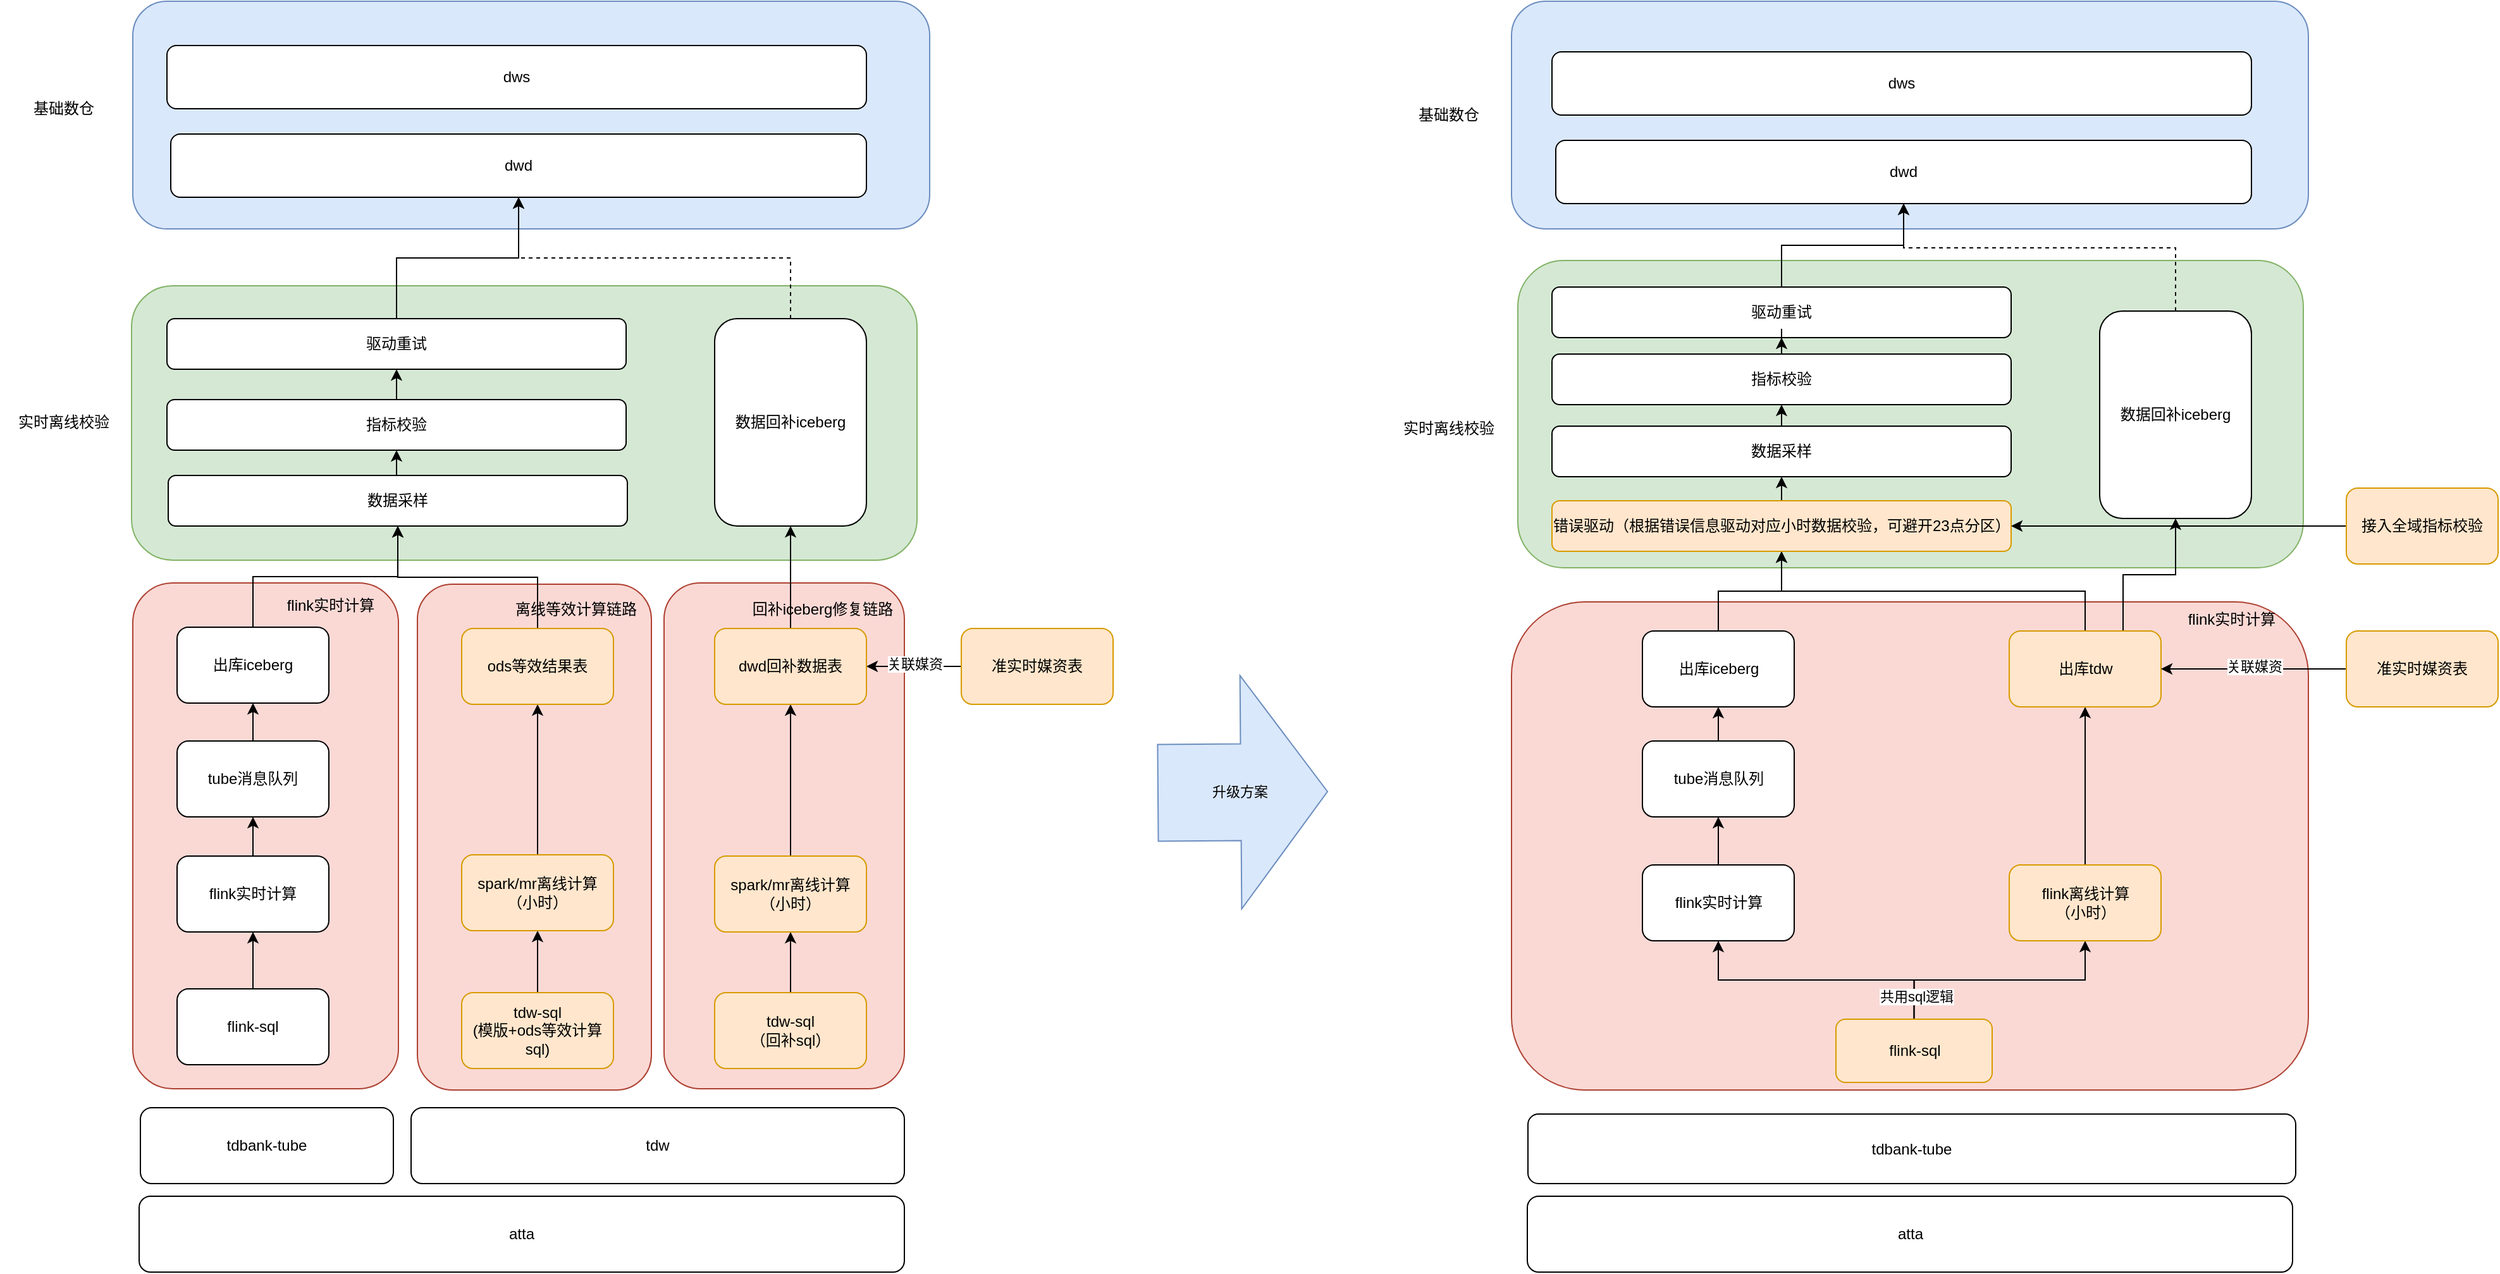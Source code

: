 <mxfile version="21.0.6" type="github" pages="2">
  <diagram name="第 1 页" id="pXarTRrzwP3LyzhYJySG">
    <mxGraphModel dx="1306" dy="1905" grid="1" gridSize="10" guides="1" tooltips="1" connect="1" arrows="1" fold="1" page="1" pageScale="1" pageWidth="827" pageHeight="1169" background="none" math="0" shadow="0">
      <root>
        <mxCell id="0" />
        <mxCell id="1" parent="0" />
        <mxCell id="-rANnS6DfrM6vPlSwOWh-137" value="" style="rounded=1;whiteSpace=wrap;html=1;fillColor=#d5e8d4;strokeColor=#82b366;" parent="1" vertex="1">
          <mxGeometry x="1235" y="-40" width="621" height="243" as="geometry" />
        </mxCell>
        <mxCell id="-rANnS6DfrM6vPlSwOWh-160" value="" style="rounded=1;whiteSpace=wrap;html=1;fillColor=#fad9d5;strokeColor=#ae4132;" parent="1" vertex="1">
          <mxGeometry x="1230" y="230" width="630" height="386" as="geometry" />
        </mxCell>
        <mxCell id="-rANnS6DfrM6vPlSwOWh-71" value="" style="rounded=1;whiteSpace=wrap;html=1;fillColor=#fad9d5;strokeColor=#ae4132;" parent="1" vertex="1">
          <mxGeometry x="560" y="215" width="190" height="400" as="geometry" />
        </mxCell>
        <mxCell id="-rANnS6DfrM6vPlSwOWh-39" value="" style="rounded=1;whiteSpace=wrap;html=1;fillColor=#d5e8d4;strokeColor=#82b366;" parent="1" vertex="1">
          <mxGeometry x="139" y="-20" width="621" height="217" as="geometry" />
        </mxCell>
        <mxCell id="-rANnS6DfrM6vPlSwOWh-59" value="" style="rounded=1;whiteSpace=wrap;html=1;fillColor=#dae8fc;strokeColor=#6c8ebf;" parent="1" vertex="1">
          <mxGeometry x="140" y="-245" width="630" height="180" as="geometry" />
        </mxCell>
        <mxCell id="-rANnS6DfrM6vPlSwOWh-51" value="" style="rounded=1;whiteSpace=wrap;html=1;fillColor=#fad9d5;strokeColor=#ae4132;" parent="1" vertex="1">
          <mxGeometry x="140" y="215" width="210" height="400" as="geometry" />
        </mxCell>
        <mxCell id="-rANnS6DfrM6vPlSwOWh-19" style="edgeStyle=orthogonalEdgeStyle;rounded=0;orthogonalLoop=1;jettySize=auto;html=1;exitX=0.5;exitY=0;exitDx=0;exitDy=0;entryX=0.5;entryY=1;entryDx=0;entryDy=0;" parent="1" source="-rANnS6DfrM6vPlSwOWh-1" target="-rANnS6DfrM6vPlSwOWh-2" edge="1">
          <mxGeometry relative="1" as="geometry" />
        </mxCell>
        <mxCell id="-rANnS6DfrM6vPlSwOWh-20" style="edgeStyle=orthogonalEdgeStyle;rounded=0;orthogonalLoop=1;jettySize=auto;html=1;exitX=0.5;exitY=0;exitDx=0;exitDy=0;entryX=0.5;entryY=1;entryDx=0;entryDy=0;" parent="1" source="-rANnS6DfrM6vPlSwOWh-1" target="-rANnS6DfrM6vPlSwOWh-4" edge="1">
          <mxGeometry relative="1" as="geometry" />
        </mxCell>
        <mxCell id="-rANnS6DfrM6vPlSwOWh-23" value="共用sql逻辑" style="edgeLabel;html=1;align=center;verticalAlign=middle;resizable=0;points=[];" parent="-rANnS6DfrM6vPlSwOWh-20" vertex="1" connectable="0">
          <mxGeometry x="-0.818" y="-1" relative="1" as="geometry">
            <mxPoint as="offset" />
          </mxGeometry>
        </mxCell>
        <mxCell id="-rANnS6DfrM6vPlSwOWh-1" value="flink-sql" style="rounded=1;whiteSpace=wrap;html=1;fillColor=#ffe6cc;strokeColor=#d79b00;" parent="1" vertex="1">
          <mxGeometry x="1486.5" y="560" width="123.5" height="50" as="geometry" />
        </mxCell>
        <mxCell id="-rANnS6DfrM6vPlSwOWh-7" value="" style="edgeStyle=orthogonalEdgeStyle;rounded=0;orthogonalLoop=1;jettySize=auto;html=1;" parent="1" source="-rANnS6DfrM6vPlSwOWh-2" target="-rANnS6DfrM6vPlSwOWh-5" edge="1">
          <mxGeometry relative="1" as="geometry" />
        </mxCell>
        <mxCell id="-rANnS6DfrM6vPlSwOWh-2" value="flink实时计算" style="rounded=1;whiteSpace=wrap;html=1;" parent="1" vertex="1">
          <mxGeometry x="1333.5" y="438" width="120" height="60" as="geometry" />
        </mxCell>
        <mxCell id="-rANnS6DfrM6vPlSwOWh-157" style="edgeStyle=orthogonalEdgeStyle;rounded=0;orthogonalLoop=1;jettySize=auto;html=1;exitX=0.5;exitY=0;exitDx=0;exitDy=0;entryX=0.5;entryY=1;entryDx=0;entryDy=0;" parent="1" source="-rANnS6DfrM6vPlSwOWh-3" target="-rANnS6DfrM6vPlSwOWh-141" edge="1">
          <mxGeometry relative="1" as="geometry" />
        </mxCell>
        <mxCell id="-rANnS6DfrM6vPlSwOWh-3" value="出库iceberg" style="rounded=1;whiteSpace=wrap;html=1;" parent="1" vertex="1">
          <mxGeometry x="1333.5" y="253" width="120" height="60" as="geometry" />
        </mxCell>
        <mxCell id="-rANnS6DfrM6vPlSwOWh-11" value="" style="edgeStyle=orthogonalEdgeStyle;rounded=0;orthogonalLoop=1;jettySize=auto;html=1;" parent="1" source="-rANnS6DfrM6vPlSwOWh-4" target="-rANnS6DfrM6vPlSwOWh-10" edge="1">
          <mxGeometry relative="1" as="geometry" />
        </mxCell>
        <mxCell id="-rANnS6DfrM6vPlSwOWh-4" value="flink离线计算&lt;br&gt;（小时）" style="rounded=1;whiteSpace=wrap;html=1;fillColor=#ffe6cc;strokeColor=#d79b00;" parent="1" vertex="1">
          <mxGeometry x="1623.5" y="438" width="120" height="60" as="geometry" />
        </mxCell>
        <mxCell id="-rANnS6DfrM6vPlSwOWh-8" value="" style="edgeStyle=orthogonalEdgeStyle;rounded=0;orthogonalLoop=1;jettySize=auto;html=1;" parent="1" source="-rANnS6DfrM6vPlSwOWh-5" target="-rANnS6DfrM6vPlSwOWh-3" edge="1">
          <mxGeometry relative="1" as="geometry" />
        </mxCell>
        <mxCell id="-rANnS6DfrM6vPlSwOWh-5" value="tube消息队列" style="rounded=1;whiteSpace=wrap;html=1;" parent="1" vertex="1">
          <mxGeometry x="1333.5" y="340" width="120" height="60" as="geometry" />
        </mxCell>
        <mxCell id="-rANnS6DfrM6vPlSwOWh-158" style="edgeStyle=orthogonalEdgeStyle;rounded=0;orthogonalLoop=1;jettySize=auto;html=1;exitX=0.5;exitY=0;exitDx=0;exitDy=0;entryX=0.5;entryY=1;entryDx=0;entryDy=0;" parent="1" source="-rANnS6DfrM6vPlSwOWh-10" target="-rANnS6DfrM6vPlSwOWh-141" edge="1">
          <mxGeometry relative="1" as="geometry" />
        </mxCell>
        <mxCell id="-rANnS6DfrM6vPlSwOWh-164" style="edgeStyle=orthogonalEdgeStyle;rounded=0;orthogonalLoop=1;jettySize=auto;html=1;exitX=0.75;exitY=0;exitDx=0;exitDy=0;entryX=0.5;entryY=1;entryDx=0;entryDy=0;" parent="1" source="-rANnS6DfrM6vPlSwOWh-10" target="-rANnS6DfrM6vPlSwOWh-145" edge="1">
          <mxGeometry relative="1" as="geometry" />
        </mxCell>
        <mxCell id="-rANnS6DfrM6vPlSwOWh-10" value="出库tdw" style="rounded=1;whiteSpace=wrap;html=1;fillColor=#ffe6cc;strokeColor=#d79b00;" parent="1" vertex="1">
          <mxGeometry x="1623.5" y="253" width="120" height="60" as="geometry" />
        </mxCell>
        <mxCell id="-rANnS6DfrM6vPlSwOWh-13" value="" style="edgeStyle=orthogonalEdgeStyle;rounded=0;orthogonalLoop=1;jettySize=auto;html=1;entryX=1;entryY=0.5;entryDx=0;entryDy=0;" parent="1" source="-rANnS6DfrM6vPlSwOWh-12" target="-rANnS6DfrM6vPlSwOWh-76" edge="1">
          <mxGeometry relative="1" as="geometry">
            <mxPoint x="720" y="281" as="targetPoint" />
          </mxGeometry>
        </mxCell>
        <mxCell id="-rANnS6DfrM6vPlSwOWh-14" value="关联媒资" style="edgeLabel;html=1;align=center;verticalAlign=middle;resizable=0;points=[];" parent="-rANnS6DfrM6vPlSwOWh-13" vertex="1" connectable="0">
          <mxGeometry y="-2" relative="1" as="geometry">
            <mxPoint as="offset" />
          </mxGeometry>
        </mxCell>
        <mxCell id="-rANnS6DfrM6vPlSwOWh-12" value="准实时媒资表" style="rounded=1;whiteSpace=wrap;html=1;fillColor=#ffe6cc;strokeColor=#d79b00;" parent="1" vertex="1">
          <mxGeometry x="795" y="251" width="120" height="60" as="geometry" />
        </mxCell>
        <mxCell id="-rANnS6DfrM6vPlSwOWh-24" style="edgeStyle=orthogonalEdgeStyle;rounded=0;orthogonalLoop=1;jettySize=auto;html=1;exitX=0.5;exitY=0;exitDx=0;exitDy=0;entryX=0.5;entryY=1;entryDx=0;entryDy=0;" parent="1" source="-rANnS6DfrM6vPlSwOWh-27" target="-rANnS6DfrM6vPlSwOWh-29" edge="1">
          <mxGeometry relative="1" as="geometry" />
        </mxCell>
        <mxCell id="-rANnS6DfrM6vPlSwOWh-27" value="flink-sql" style="rounded=1;whiteSpace=wrap;html=1;" parent="1" vertex="1">
          <mxGeometry x="175" y="536" width="120" height="60" as="geometry" />
        </mxCell>
        <mxCell id="-rANnS6DfrM6vPlSwOWh-28" value="" style="edgeStyle=orthogonalEdgeStyle;rounded=0;orthogonalLoop=1;jettySize=auto;html=1;" parent="1" source="-rANnS6DfrM6vPlSwOWh-29" target="-rANnS6DfrM6vPlSwOWh-34" edge="1">
          <mxGeometry relative="1" as="geometry" />
        </mxCell>
        <mxCell id="-rANnS6DfrM6vPlSwOWh-29" value="flink实时计算" style="rounded=1;whiteSpace=wrap;html=1;" parent="1" vertex="1">
          <mxGeometry x="175" y="431" width="120" height="60" as="geometry" />
        </mxCell>
        <mxCell id="-rANnS6DfrM6vPlSwOWh-67" style="edgeStyle=orthogonalEdgeStyle;rounded=0;orthogonalLoop=1;jettySize=auto;html=1;exitX=0.5;exitY=0;exitDx=0;exitDy=0;entryX=0.5;entryY=1;entryDx=0;entryDy=0;" parent="1" source="-rANnS6DfrM6vPlSwOWh-30" target="-rANnS6DfrM6vPlSwOWh-53" edge="1">
          <mxGeometry relative="1" as="geometry" />
        </mxCell>
        <mxCell id="-rANnS6DfrM6vPlSwOWh-30" value="出库iceberg" style="rounded=1;whiteSpace=wrap;html=1;" parent="1" vertex="1">
          <mxGeometry x="175" y="250" width="120" height="60" as="geometry" />
        </mxCell>
        <mxCell id="-rANnS6DfrM6vPlSwOWh-33" value="" style="edgeStyle=orthogonalEdgeStyle;rounded=0;orthogonalLoop=1;jettySize=auto;html=1;" parent="1" source="-rANnS6DfrM6vPlSwOWh-34" target="-rANnS6DfrM6vPlSwOWh-30" edge="1">
          <mxGeometry relative="1" as="geometry" />
        </mxCell>
        <mxCell id="-rANnS6DfrM6vPlSwOWh-34" value="tube消息队列" style="rounded=1;whiteSpace=wrap;html=1;" parent="1" vertex="1">
          <mxGeometry x="175" y="340" width="120" height="60" as="geometry" />
        </mxCell>
        <mxCell id="-rANnS6DfrM6vPlSwOWh-40" value="atta" style="rounded=1;whiteSpace=wrap;html=1;" parent="1" vertex="1">
          <mxGeometry x="145" y="700" width="605" height="60" as="geometry" />
        </mxCell>
        <mxCell id="-rANnS6DfrM6vPlSwOWh-41" value="tdbank-tube" style="rounded=1;whiteSpace=wrap;html=1;" parent="1" vertex="1">
          <mxGeometry x="146" y="630" width="200" height="60" as="geometry" />
        </mxCell>
        <mxCell id="-rANnS6DfrM6vPlSwOWh-42" value="tdw" style="rounded=1;whiteSpace=wrap;html=1;" parent="1" vertex="1">
          <mxGeometry x="360" y="630" width="390" height="60" as="geometry" />
        </mxCell>
        <mxCell id="-rANnS6DfrM6vPlSwOWh-43" value="" style="rounded=1;whiteSpace=wrap;html=1;fillColor=#fad9d5;strokeColor=#ae4132;" parent="1" vertex="1">
          <mxGeometry x="365" y="216" width="185" height="400" as="geometry" />
        </mxCell>
        <mxCell id="-rANnS6DfrM6vPlSwOWh-49" value="" style="edgeStyle=orthogonalEdgeStyle;rounded=0;orthogonalLoop=1;jettySize=auto;html=1;" parent="1" source="-rANnS6DfrM6vPlSwOWh-45" target="-rANnS6DfrM6vPlSwOWh-47" edge="1">
          <mxGeometry relative="1" as="geometry" />
        </mxCell>
        <mxCell id="-rANnS6DfrM6vPlSwOWh-45" value="tdw-sql&lt;br&gt;(模版+ods等效计算sql)" style="rounded=1;whiteSpace=wrap;html=1;fillColor=#ffe6cc;strokeColor=#d79b00;" parent="1" vertex="1">
          <mxGeometry x="400" y="539" width="120" height="60" as="geometry" />
        </mxCell>
        <mxCell id="-rANnS6DfrM6vPlSwOWh-46" value="离线等效计算链路" style="text;html=1;align=center;verticalAlign=middle;resizable=0;points=[];autosize=1;strokeColor=none;fillColor=none;" parent="1" vertex="1">
          <mxGeometry x="430" y="221" width="120" height="30" as="geometry" />
        </mxCell>
        <mxCell id="-rANnS6DfrM6vPlSwOWh-50" style="edgeStyle=orthogonalEdgeStyle;rounded=0;orthogonalLoop=1;jettySize=auto;html=1;exitX=0.5;exitY=0;exitDx=0;exitDy=0;entryX=0.5;entryY=1;entryDx=0;entryDy=0;" parent="1" source="-rANnS6DfrM6vPlSwOWh-47" target="-rANnS6DfrM6vPlSwOWh-48" edge="1">
          <mxGeometry relative="1" as="geometry" />
        </mxCell>
        <mxCell id="-rANnS6DfrM6vPlSwOWh-47" value="spark/mr离线计算（小时）" style="rounded=1;whiteSpace=wrap;html=1;fillColor=#ffe6cc;strokeColor=#d79b00;" parent="1" vertex="1">
          <mxGeometry x="400" y="430" width="120" height="60" as="geometry" />
        </mxCell>
        <mxCell id="-rANnS6DfrM6vPlSwOWh-68" style="edgeStyle=orthogonalEdgeStyle;rounded=0;orthogonalLoop=1;jettySize=auto;html=1;exitX=0.5;exitY=0;exitDx=0;exitDy=0;entryX=0.5;entryY=1;entryDx=0;entryDy=0;" parent="1" source="-rANnS6DfrM6vPlSwOWh-48" target="-rANnS6DfrM6vPlSwOWh-53" edge="1">
          <mxGeometry relative="1" as="geometry" />
        </mxCell>
        <mxCell id="-rANnS6DfrM6vPlSwOWh-48" value="ods等效结果表" style="rounded=1;whiteSpace=wrap;html=1;fillColor=#ffe6cc;strokeColor=#d79b00;" parent="1" vertex="1">
          <mxGeometry x="400" y="251" width="120" height="60" as="geometry" />
        </mxCell>
        <mxCell id="-rANnS6DfrM6vPlSwOWh-52" value="实时离线校验" style="text;html=1;align=center;verticalAlign=middle;resizable=0;points=[];autosize=1;strokeColor=none;fillColor=none;" parent="1" vertex="1">
          <mxGeometry x="35" y="73" width="100" height="30" as="geometry" />
        </mxCell>
        <mxCell id="-rANnS6DfrM6vPlSwOWh-69" style="edgeStyle=orthogonalEdgeStyle;rounded=0;orthogonalLoop=1;jettySize=auto;html=1;exitX=0.5;exitY=0;exitDx=0;exitDy=0;entryX=0.5;entryY=1;entryDx=0;entryDy=0;" parent="1" source="-rANnS6DfrM6vPlSwOWh-53" target="-rANnS6DfrM6vPlSwOWh-66" edge="1">
          <mxGeometry relative="1" as="geometry" />
        </mxCell>
        <mxCell id="-rANnS6DfrM6vPlSwOWh-53" value="数据采样" style="rounded=1;whiteSpace=wrap;html=1;" parent="1" vertex="1">
          <mxGeometry x="168" y="130" width="363" height="40" as="geometry" />
        </mxCell>
        <mxCell id="-rANnS6DfrM6vPlSwOWh-80" style="edgeStyle=orthogonalEdgeStyle;rounded=0;orthogonalLoop=1;jettySize=auto;html=1;exitX=0.5;exitY=0;exitDx=0;exitDy=0;entryX=0.5;entryY=1;entryDx=0;entryDy=0;" parent="1" source="-rANnS6DfrM6vPlSwOWh-54" target="-rANnS6DfrM6vPlSwOWh-57" edge="1">
          <mxGeometry relative="1" as="geometry" />
        </mxCell>
        <mxCell id="-rANnS6DfrM6vPlSwOWh-54" value="驱动重试" style="rounded=1;whiteSpace=wrap;html=1;" parent="1" vertex="1">
          <mxGeometry x="167" y="6" width="363" height="40" as="geometry" />
        </mxCell>
        <mxCell id="-rANnS6DfrM6vPlSwOWh-81" style="edgeStyle=orthogonalEdgeStyle;rounded=0;orthogonalLoop=1;jettySize=auto;html=1;exitX=0.5;exitY=0;exitDx=0;exitDy=0;entryX=0.5;entryY=1;entryDx=0;entryDy=0;dashed=1;" parent="1" source="-rANnS6DfrM6vPlSwOWh-55" target="-rANnS6DfrM6vPlSwOWh-57" edge="1">
          <mxGeometry relative="1" as="geometry" />
        </mxCell>
        <mxCell id="-rANnS6DfrM6vPlSwOWh-55" value="数据回补iceberg" style="rounded=1;whiteSpace=wrap;html=1;" parent="1" vertex="1">
          <mxGeometry x="600" y="6" width="120" height="164" as="geometry" />
        </mxCell>
        <mxCell id="-rANnS6DfrM6vPlSwOWh-56" value="flink实时计算" style="text;html=1;align=center;verticalAlign=middle;resizable=0;points=[];autosize=1;strokeColor=none;fillColor=none;" parent="1" vertex="1">
          <mxGeometry x="251" y="218" width="90" height="30" as="geometry" />
        </mxCell>
        <mxCell id="-rANnS6DfrM6vPlSwOWh-57" value="dwd" style="rounded=1;whiteSpace=wrap;html=1;" parent="1" vertex="1">
          <mxGeometry x="170" y="-140" width="550" height="50" as="geometry" />
        </mxCell>
        <mxCell id="-rANnS6DfrM6vPlSwOWh-58" value="dws" style="rounded=1;whiteSpace=wrap;html=1;" parent="1" vertex="1">
          <mxGeometry x="167" y="-210" width="553" height="50" as="geometry" />
        </mxCell>
        <mxCell id="-rANnS6DfrM6vPlSwOWh-60" value="基础数仓" style="text;html=1;align=center;verticalAlign=middle;resizable=0;points=[];autosize=1;strokeColor=none;fillColor=none;" parent="1" vertex="1">
          <mxGeometry x="50" y="-175" width="70" height="30" as="geometry" />
        </mxCell>
        <mxCell id="-rANnS6DfrM6vPlSwOWh-70" value="" style="edgeStyle=orthogonalEdgeStyle;rounded=0;orthogonalLoop=1;jettySize=auto;html=1;" parent="1" source="-rANnS6DfrM6vPlSwOWh-66" target="-rANnS6DfrM6vPlSwOWh-54" edge="1">
          <mxGeometry relative="1" as="geometry" />
        </mxCell>
        <mxCell id="-rANnS6DfrM6vPlSwOWh-66" value="指标校验" style="rounded=1;whiteSpace=wrap;html=1;" parent="1" vertex="1">
          <mxGeometry x="167" y="70" width="363" height="40" as="geometry" />
        </mxCell>
        <mxCell id="-rANnS6DfrM6vPlSwOWh-72" value="回补iceberg修复链路" style="text;html=1;align=center;verticalAlign=middle;resizable=0;points=[];autosize=1;strokeColor=none;fillColor=none;" parent="1" vertex="1">
          <mxGeometry x="620" y="221" width="130" height="30" as="geometry" />
        </mxCell>
        <mxCell id="-rANnS6DfrM6vPlSwOWh-75" value="" style="edgeStyle=orthogonalEdgeStyle;rounded=0;orthogonalLoop=1;jettySize=auto;html=1;" parent="1" source="-rANnS6DfrM6vPlSwOWh-73" target="-rANnS6DfrM6vPlSwOWh-74" edge="1">
          <mxGeometry relative="1" as="geometry" />
        </mxCell>
        <mxCell id="-rANnS6DfrM6vPlSwOWh-73" value="tdw-sql&lt;br&gt;（回补sql）" style="rounded=1;whiteSpace=wrap;html=1;fillColor=#ffe6cc;strokeColor=#d79b00;" parent="1" vertex="1">
          <mxGeometry x="600" y="539" width="120" height="60" as="geometry" />
        </mxCell>
        <mxCell id="-rANnS6DfrM6vPlSwOWh-77" style="edgeStyle=orthogonalEdgeStyle;rounded=0;orthogonalLoop=1;jettySize=auto;html=1;exitX=0.5;exitY=0;exitDx=0;exitDy=0;entryX=0.5;entryY=1;entryDx=0;entryDy=0;" parent="1" source="-rANnS6DfrM6vPlSwOWh-74" target="-rANnS6DfrM6vPlSwOWh-76" edge="1">
          <mxGeometry relative="1" as="geometry" />
        </mxCell>
        <mxCell id="-rANnS6DfrM6vPlSwOWh-74" value="spark/mr离线计算（小时）" style="rounded=1;whiteSpace=wrap;html=1;fillColor=#ffe6cc;strokeColor=#d79b00;" parent="1" vertex="1">
          <mxGeometry x="600" y="431" width="120" height="60" as="geometry" />
        </mxCell>
        <mxCell id="-rANnS6DfrM6vPlSwOWh-79" style="edgeStyle=orthogonalEdgeStyle;rounded=0;orthogonalLoop=1;jettySize=auto;html=1;exitX=0.5;exitY=0;exitDx=0;exitDy=0;entryX=0.5;entryY=1;entryDx=0;entryDy=0;" parent="1" source="-rANnS6DfrM6vPlSwOWh-76" target="-rANnS6DfrM6vPlSwOWh-55" edge="1">
          <mxGeometry relative="1" as="geometry" />
        </mxCell>
        <mxCell id="-rANnS6DfrM6vPlSwOWh-76" value="dwd回补数据表" style="rounded=1;whiteSpace=wrap;html=1;fillColor=#ffe6cc;strokeColor=#d79b00;" parent="1" vertex="1">
          <mxGeometry x="600" y="251" width="120" height="60" as="geometry" />
        </mxCell>
        <mxCell id="-rANnS6DfrM6vPlSwOWh-138" value="" style="rounded=1;whiteSpace=wrap;html=1;fillColor=#dae8fc;strokeColor=#6c8ebf;" parent="1" vertex="1">
          <mxGeometry x="1230" y="-245" width="630" height="180" as="geometry" />
        </mxCell>
        <mxCell id="-rANnS6DfrM6vPlSwOWh-139" value="实时离线校验" style="text;html=1;align=center;verticalAlign=middle;resizable=0;points=[];autosize=1;strokeColor=none;fillColor=none;" parent="1" vertex="1">
          <mxGeometry x="1130" y="78" width="100" height="30" as="geometry" />
        </mxCell>
        <mxCell id="-rANnS6DfrM6vPlSwOWh-170" style="edgeStyle=orthogonalEdgeStyle;rounded=0;orthogonalLoop=1;jettySize=auto;html=1;exitX=0.5;exitY=0;exitDx=0;exitDy=0;entryX=0.5;entryY=1;entryDx=0;entryDy=0;" parent="1" source="-rANnS6DfrM6vPlSwOWh-141" target="-rANnS6DfrM6vPlSwOWh-169" edge="1">
          <mxGeometry relative="1" as="geometry" />
        </mxCell>
        <mxCell id="-rANnS6DfrM6vPlSwOWh-141" value="错误驱动（根据错误信息驱动对应小时数据校验，可避开23点分区）" style="rounded=1;whiteSpace=wrap;html=1;fillColor=#ffe6cc;strokeColor=#d79b00;" parent="1" vertex="1">
          <mxGeometry x="1262" y="150" width="363" height="40" as="geometry" />
        </mxCell>
        <mxCell id="-rANnS6DfrM6vPlSwOWh-142" style="edgeStyle=orthogonalEdgeStyle;rounded=0;orthogonalLoop=1;jettySize=auto;html=1;exitX=0.5;exitY=0;exitDx=0;exitDy=0;entryX=0.5;entryY=1;entryDx=0;entryDy=0;" parent="1" source="-rANnS6DfrM6vPlSwOWh-143" target="-rANnS6DfrM6vPlSwOWh-146" edge="1">
          <mxGeometry relative="1" as="geometry" />
        </mxCell>
        <mxCell id="-rANnS6DfrM6vPlSwOWh-143" value="驱动重试" style="rounded=1;whiteSpace=wrap;html=1;" parent="1" vertex="1">
          <mxGeometry x="1262" y="-19" width="363" height="40" as="geometry" />
        </mxCell>
        <mxCell id="-rANnS6DfrM6vPlSwOWh-144" style="edgeStyle=orthogonalEdgeStyle;rounded=0;orthogonalLoop=1;jettySize=auto;html=1;exitX=0.5;exitY=0;exitDx=0;exitDy=0;entryX=0.5;entryY=1;entryDx=0;entryDy=0;dashed=1;" parent="1" source="-rANnS6DfrM6vPlSwOWh-145" target="-rANnS6DfrM6vPlSwOWh-146" edge="1">
          <mxGeometry relative="1" as="geometry">
            <Array as="points">
              <mxPoint x="1755" y="-50" />
              <mxPoint x="1540" y="-50" />
            </Array>
          </mxGeometry>
        </mxCell>
        <mxCell id="-rANnS6DfrM6vPlSwOWh-145" value="数据回补iceberg" style="rounded=1;whiteSpace=wrap;html=1;" parent="1" vertex="1">
          <mxGeometry x="1695" width="120" height="164" as="geometry" />
        </mxCell>
        <mxCell id="-rANnS6DfrM6vPlSwOWh-146" value="dwd" style="rounded=1;whiteSpace=wrap;html=1;" parent="1" vertex="1">
          <mxGeometry x="1265" y="-135" width="550" height="50" as="geometry" />
        </mxCell>
        <mxCell id="-rANnS6DfrM6vPlSwOWh-147" value="dws" style="rounded=1;whiteSpace=wrap;html=1;" parent="1" vertex="1">
          <mxGeometry x="1262" y="-205" width="553" height="50" as="geometry" />
        </mxCell>
        <mxCell id="-rANnS6DfrM6vPlSwOWh-148" value="基础数仓" style="text;html=1;align=center;verticalAlign=middle;resizable=0;points=[];autosize=1;strokeColor=none;fillColor=none;" parent="1" vertex="1">
          <mxGeometry x="1145" y="-170" width="70" height="30" as="geometry" />
        </mxCell>
        <mxCell id="-rANnS6DfrM6vPlSwOWh-149" value="" style="edgeStyle=orthogonalEdgeStyle;rounded=0;orthogonalLoop=1;jettySize=auto;html=1;" parent="1" source="-rANnS6DfrM6vPlSwOWh-150" target="-rANnS6DfrM6vPlSwOWh-143" edge="1">
          <mxGeometry relative="1" as="geometry" />
        </mxCell>
        <mxCell id="-rANnS6DfrM6vPlSwOWh-150" value="指标校验" style="rounded=1;whiteSpace=wrap;html=1;" parent="1" vertex="1">
          <mxGeometry x="1262" y="34" width="363" height="40" as="geometry" />
        </mxCell>
        <mxCell id="-rANnS6DfrM6vPlSwOWh-151" value="atta" style="rounded=1;whiteSpace=wrap;html=1;" parent="1" vertex="1">
          <mxGeometry x="1242.5" y="700" width="605" height="60" as="geometry" />
        </mxCell>
        <mxCell id="-rANnS6DfrM6vPlSwOWh-152" value="tdbank-tube" style="rounded=1;whiteSpace=wrap;html=1;" parent="1" vertex="1">
          <mxGeometry x="1243" y="635" width="607" height="55" as="geometry" />
        </mxCell>
        <mxCell id="-rANnS6DfrM6vPlSwOWh-154" value="" style="edgeStyle=orthogonalEdgeStyle;rounded=0;orthogonalLoop=1;jettySize=auto;html=1;entryX=1;entryY=0.5;entryDx=0;entryDy=0;" parent="1" source="-rANnS6DfrM6vPlSwOWh-156" target="-rANnS6DfrM6vPlSwOWh-10" edge="1">
          <mxGeometry relative="1" as="geometry">
            <mxPoint x="1750" y="270" as="targetPoint" />
          </mxGeometry>
        </mxCell>
        <mxCell id="-rANnS6DfrM6vPlSwOWh-155" value="关联媒资" style="edgeLabel;html=1;align=center;verticalAlign=middle;resizable=0;points=[];" parent="-rANnS6DfrM6vPlSwOWh-154" vertex="1" connectable="0">
          <mxGeometry y="-2" relative="1" as="geometry">
            <mxPoint as="offset" />
          </mxGeometry>
        </mxCell>
        <mxCell id="-rANnS6DfrM6vPlSwOWh-156" value="准实时媒资表" style="rounded=1;whiteSpace=wrap;html=1;fillColor=#ffe6cc;strokeColor=#d79b00;" parent="1" vertex="1">
          <mxGeometry x="1890" y="253" width="120" height="60" as="geometry" />
        </mxCell>
        <mxCell id="-rANnS6DfrM6vPlSwOWh-161" value="flink实时计算" style="text;html=1;align=center;verticalAlign=middle;resizable=0;points=[];autosize=1;strokeColor=none;fillColor=none;" parent="1" vertex="1">
          <mxGeometry x="1754" y="229" width="90" height="30" as="geometry" />
        </mxCell>
        <mxCell id="-rANnS6DfrM6vPlSwOWh-165" value="" style="shape=flexArrow;endArrow=classic;html=1;rounded=0;endWidth=107.059;endSize=22.494;width=76.471;fillColor=#dae8fc;strokeColor=#6c8ebf;" parent="1" edge="1">
          <mxGeometry width="50" height="50" relative="1" as="geometry">
            <mxPoint x="950" y="381" as="sourcePoint" />
            <mxPoint x="1085" y="380" as="targetPoint" />
          </mxGeometry>
        </mxCell>
        <mxCell id="-rANnS6DfrM6vPlSwOWh-166" value="升级方案" style="edgeLabel;html=1;align=center;verticalAlign=middle;resizable=0;points=[];labelBackgroundColor=none;" parent="-rANnS6DfrM6vPlSwOWh-165" vertex="1" connectable="0">
          <mxGeometry x="-0.048" y="1" relative="1" as="geometry">
            <mxPoint as="offset" />
          </mxGeometry>
        </mxCell>
        <mxCell id="-rANnS6DfrM6vPlSwOWh-171" style="edgeStyle=orthogonalEdgeStyle;rounded=0;orthogonalLoop=1;jettySize=auto;html=1;exitX=0.5;exitY=0;exitDx=0;exitDy=0;entryX=0.5;entryY=1;entryDx=0;entryDy=0;" parent="1" source="-rANnS6DfrM6vPlSwOWh-169" target="-rANnS6DfrM6vPlSwOWh-150" edge="1">
          <mxGeometry relative="1" as="geometry" />
        </mxCell>
        <mxCell id="-rANnS6DfrM6vPlSwOWh-169" value="数据采样" style="rounded=1;whiteSpace=wrap;html=1;" parent="1" vertex="1">
          <mxGeometry x="1262" y="91" width="363" height="40" as="geometry" />
        </mxCell>
        <mxCell id="-rANnS6DfrM6vPlSwOWh-173" value="" style="edgeStyle=orthogonalEdgeStyle;rounded=0;orthogonalLoop=1;jettySize=auto;html=1;" parent="1" source="-rANnS6DfrM6vPlSwOWh-172" target="-rANnS6DfrM6vPlSwOWh-141" edge="1">
          <mxGeometry relative="1" as="geometry" />
        </mxCell>
        <mxCell id="-rANnS6DfrM6vPlSwOWh-172" value="接入全域指标校验" style="rounded=1;whiteSpace=wrap;html=1;fillColor=#ffe6cc;strokeColor=#d79b00;" parent="1" vertex="1">
          <mxGeometry x="1890" y="140" width="120" height="60" as="geometry" />
        </mxCell>
      </root>
    </mxGraphModel>
  </diagram>
  <diagram id="SosgYyhgt4MG7UGle0PZ" name="第 2 页">
    <mxGraphModel dx="1306" dy="3074" grid="1" gridSize="10" guides="1" tooltips="1" connect="1" arrows="1" fold="1" page="1" pageScale="1" pageWidth="827" pageHeight="1169" math="0" shadow="0">
      <root>
        <mxCell id="0" />
        <mxCell id="1" parent="0" />
        <mxCell id="fWXa-KvSaz-WQMokIyqP-65" value="" style="rounded=1;whiteSpace=wrap;html=1;labelBackgroundColor=none;" vertex="1" parent="1">
          <mxGeometry x="1150" y="-50" width="621" height="243" as="geometry" />
        </mxCell>
        <mxCell id="H9oILr8u2R683juiZrDn-1" value="" style="rounded=1;whiteSpace=wrap;html=1;labelBackgroundColor=none;" vertex="1" parent="1">
          <mxGeometry x="560" y="215" width="190" height="400" as="geometry" />
        </mxCell>
        <mxCell id="H9oILr8u2R683juiZrDn-2" value="" style="rounded=1;whiteSpace=wrap;html=1;labelBackgroundColor=none;" vertex="1" parent="1">
          <mxGeometry x="139" y="-60" width="621" height="257" as="geometry" />
        </mxCell>
        <mxCell id="H9oILr8u2R683juiZrDn-3" value="" style="rounded=1;whiteSpace=wrap;html=1;labelBackgroundColor=none;" vertex="1" parent="1">
          <mxGeometry x="140" y="215" width="210" height="400" as="geometry" />
        </mxCell>
        <mxCell id="H9oILr8u2R683juiZrDn-4" value="" style="edgeStyle=orthogonalEdgeStyle;rounded=0;orthogonalLoop=1;jettySize=auto;html=1;entryX=1;entryY=0.5;entryDx=0;entryDy=0;labelBackgroundColor=none;fontColor=default;" edge="1" parent="1" source="H9oILr8u2R683juiZrDn-6" target="H9oILr8u2R683juiZrDn-40">
          <mxGeometry relative="1" as="geometry">
            <mxPoint x="720" y="281" as="targetPoint" />
          </mxGeometry>
        </mxCell>
        <mxCell id="H9oILr8u2R683juiZrDn-5" value="关联媒资" style="edgeLabel;html=1;align=center;verticalAlign=middle;resizable=0;points=[];labelBackgroundColor=none;" vertex="1" connectable="0" parent="H9oILr8u2R683juiZrDn-4">
          <mxGeometry y="-2" relative="1" as="geometry">
            <mxPoint as="offset" />
          </mxGeometry>
        </mxCell>
        <mxCell id="H9oILr8u2R683juiZrDn-6" value="准实时媒资表" style="rounded=1;whiteSpace=wrap;html=1;labelBackgroundColor=none;" vertex="1" parent="1">
          <mxGeometry x="795" y="251" width="120" height="60" as="geometry" />
        </mxCell>
        <mxCell id="H9oILr8u2R683juiZrDn-7" style="edgeStyle=orthogonalEdgeStyle;rounded=0;orthogonalLoop=1;jettySize=auto;html=1;exitX=0.5;exitY=0;exitDx=0;exitDy=0;entryX=0.5;entryY=1;entryDx=0;entryDy=0;labelBackgroundColor=none;fontColor=default;" edge="1" parent="1" source="H9oILr8u2R683juiZrDn-8" target="H9oILr8u2R683juiZrDn-10">
          <mxGeometry relative="1" as="geometry" />
        </mxCell>
        <mxCell id="H9oILr8u2R683juiZrDn-8" value="flink-sql/sql(in jar)" style="rounded=1;whiteSpace=wrap;html=1;labelBackgroundColor=none;" vertex="1" parent="1">
          <mxGeometry x="175" y="536" width="120" height="60" as="geometry" />
        </mxCell>
        <mxCell id="fWXa-KvSaz-WQMokIyqP-64" style="edgeStyle=orthogonalEdgeStyle;rounded=0;orthogonalLoop=1;jettySize=auto;html=1;exitX=0.5;exitY=0;exitDx=0;exitDy=0;" edge="1" parent="1" source="H9oILr8u2R683juiZrDn-10" target="H9oILr8u2R683juiZrDn-12">
          <mxGeometry relative="1" as="geometry" />
        </mxCell>
        <mxCell id="H9oILr8u2R683juiZrDn-10" value="flink实时计算" style="rounded=1;whiteSpace=wrap;html=1;labelBackgroundColor=none;" vertex="1" parent="1">
          <mxGeometry x="175" y="431" width="120" height="60" as="geometry" />
        </mxCell>
        <mxCell id="H9oILr8u2R683juiZrDn-11" style="edgeStyle=orthogonalEdgeStyle;rounded=0;orthogonalLoop=1;jettySize=auto;html=1;exitX=0.5;exitY=0;exitDx=0;exitDy=0;entryX=0.5;entryY=1;entryDx=0;entryDy=0;labelBackgroundColor=none;fontColor=default;" edge="1" parent="1" source="H9oILr8u2R683juiZrDn-12" target="H9oILr8u2R683juiZrDn-28">
          <mxGeometry relative="1" as="geometry" />
        </mxCell>
        <mxCell id="H9oILr8u2R683juiZrDn-12" value="出库iceberg" style="rounded=1;whiteSpace=wrap;html=1;labelBackgroundColor=none;" vertex="1" parent="1">
          <mxGeometry x="175" y="250" width="120" height="60" as="geometry" />
        </mxCell>
        <mxCell id="H9oILr8u2R683juiZrDn-15" value="atta" style="rounded=1;whiteSpace=wrap;html=1;labelBackgroundColor=none;" vertex="1" parent="1">
          <mxGeometry x="145" y="700" width="605" height="60" as="geometry" />
        </mxCell>
        <mxCell id="H9oILr8u2R683juiZrDn-16" value="tdbank-tube" style="rounded=1;whiteSpace=wrap;html=1;labelBackgroundColor=none;" vertex="1" parent="1">
          <mxGeometry x="146" y="630" width="200" height="60" as="geometry" />
        </mxCell>
        <mxCell id="H9oILr8u2R683juiZrDn-17" value="tdw" style="rounded=1;whiteSpace=wrap;html=1;labelBackgroundColor=none;" vertex="1" parent="1">
          <mxGeometry x="360" y="630" width="390" height="60" as="geometry" />
        </mxCell>
        <mxCell id="H9oILr8u2R683juiZrDn-18" value="" style="rounded=1;whiteSpace=wrap;html=1;labelBackgroundColor=none;" vertex="1" parent="1">
          <mxGeometry x="365" y="216" width="185" height="400" as="geometry" />
        </mxCell>
        <mxCell id="H9oILr8u2R683juiZrDn-19" value="" style="edgeStyle=orthogonalEdgeStyle;rounded=0;orthogonalLoop=1;jettySize=auto;html=1;labelBackgroundColor=none;fontColor=default;" edge="1" parent="1" source="H9oILr8u2R683juiZrDn-20" target="H9oILr8u2R683juiZrDn-23">
          <mxGeometry relative="1" as="geometry" />
        </mxCell>
        <mxCell id="H9oILr8u2R683juiZrDn-20" value="tdw-sql&lt;br&gt;(模版+ods等效计算sql)" style="rounded=1;whiteSpace=wrap;html=1;labelBackgroundColor=none;" vertex="1" parent="1">
          <mxGeometry x="400" y="539" width="120" height="60" as="geometry" />
        </mxCell>
        <mxCell id="H9oILr8u2R683juiZrDn-21" value="离线等效计算链路" style="text;html=1;align=center;verticalAlign=middle;resizable=0;points=[];autosize=1;strokeColor=none;fillColor=none;labelBackgroundColor=none;" vertex="1" parent="1">
          <mxGeometry x="430" y="221" width="120" height="30" as="geometry" />
        </mxCell>
        <mxCell id="H9oILr8u2R683juiZrDn-22" style="edgeStyle=orthogonalEdgeStyle;rounded=0;orthogonalLoop=1;jettySize=auto;html=1;exitX=0.5;exitY=0;exitDx=0;exitDy=0;entryX=0.5;entryY=1;entryDx=0;entryDy=0;labelBackgroundColor=none;fontColor=default;" edge="1" parent="1" source="H9oILr8u2R683juiZrDn-23" target="H9oILr8u2R683juiZrDn-25">
          <mxGeometry relative="1" as="geometry" />
        </mxCell>
        <mxCell id="H9oILr8u2R683juiZrDn-23" value="spark/mr离线计算（小时）" style="rounded=1;whiteSpace=wrap;html=1;labelBackgroundColor=none;" vertex="1" parent="1">
          <mxGeometry x="400" y="430" width="120" height="60" as="geometry" />
        </mxCell>
        <mxCell id="H9oILr8u2R683juiZrDn-24" style="edgeStyle=orthogonalEdgeStyle;rounded=0;orthogonalLoop=1;jettySize=auto;html=1;exitX=0.5;exitY=0;exitDx=0;exitDy=0;entryX=0.5;entryY=1;entryDx=0;entryDy=0;labelBackgroundColor=none;fontColor=default;" edge="1" parent="1" source="H9oILr8u2R683juiZrDn-25" target="H9oILr8u2R683juiZrDn-28">
          <mxGeometry relative="1" as="geometry" />
        </mxCell>
        <mxCell id="H9oILr8u2R683juiZrDn-25" value="ods等效结果表" style="rounded=1;whiteSpace=wrap;html=1;labelBackgroundColor=none;" vertex="1" parent="1">
          <mxGeometry x="400" y="251" width="120" height="60" as="geometry" />
        </mxCell>
        <mxCell id="H9oILr8u2R683juiZrDn-26" value="实时离线校验" style="text;html=1;align=center;verticalAlign=middle;resizable=0;points=[];autosize=1;strokeColor=none;fillColor=none;labelBackgroundColor=none;" vertex="1" parent="1">
          <mxGeometry x="35" y="73" width="100" height="30" as="geometry" />
        </mxCell>
        <mxCell id="H9oILr8u2R683juiZrDn-27" style="edgeStyle=orthogonalEdgeStyle;rounded=0;orthogonalLoop=1;jettySize=auto;html=1;exitX=0.5;exitY=0;exitDx=0;exitDy=0;entryX=0.5;entryY=1;entryDx=0;entryDy=0;labelBackgroundColor=none;fontColor=default;" edge="1" parent="1" source="H9oILr8u2R683juiZrDn-28" target="H9oILr8u2R683juiZrDn-33">
          <mxGeometry relative="1" as="geometry" />
        </mxCell>
        <mxCell id="H9oILr8u2R683juiZrDn-28" value="数据采样" style="rounded=1;whiteSpace=wrap;html=1;labelBackgroundColor=none;" vertex="1" parent="1">
          <mxGeometry x="168" y="96" width="363" height="40" as="geometry" />
        </mxCell>
        <mxCell id="H9oILr8u2R683juiZrDn-29" value="驱动重试" style="rounded=1;whiteSpace=wrap;html=1;labelBackgroundColor=none;" vertex="1" parent="1">
          <mxGeometry x="167" y="-28" width="363" height="40" as="geometry" />
        </mxCell>
        <mxCell id="H9oILr8u2R683juiZrDn-30" value="数据回补iceberg" style="rounded=1;whiteSpace=wrap;html=1;labelBackgroundColor=none;" vertex="1" parent="1">
          <mxGeometry x="600" y="-23" width="120" height="164" as="geometry" />
        </mxCell>
        <mxCell id="H9oILr8u2R683juiZrDn-31" value="flink实时计算" style="text;html=1;align=center;verticalAlign=middle;resizable=0;points=[];autosize=1;strokeColor=none;fillColor=none;labelBackgroundColor=none;" vertex="1" parent="1">
          <mxGeometry x="251" y="218" width="90" height="30" as="geometry" />
        </mxCell>
        <mxCell id="H9oILr8u2R683juiZrDn-32" value="" style="edgeStyle=orthogonalEdgeStyle;rounded=0;orthogonalLoop=1;jettySize=auto;html=1;labelBackgroundColor=none;fontColor=default;" edge="1" parent="1" source="H9oILr8u2R683juiZrDn-33" target="H9oILr8u2R683juiZrDn-29">
          <mxGeometry relative="1" as="geometry" />
        </mxCell>
        <mxCell id="H9oILr8u2R683juiZrDn-33" value="指标校验" style="rounded=1;whiteSpace=wrap;html=1;labelBackgroundColor=none;" vertex="1" parent="1">
          <mxGeometry x="167" y="36" width="363" height="40" as="geometry" />
        </mxCell>
        <mxCell id="H9oILr8u2R683juiZrDn-34" value="回补iceberg修复链路" style="text;html=1;align=center;verticalAlign=middle;resizable=0;points=[];autosize=1;strokeColor=none;fillColor=none;labelBackgroundColor=none;" vertex="1" parent="1">
          <mxGeometry x="620" y="221" width="130" height="30" as="geometry" />
        </mxCell>
        <mxCell id="H9oILr8u2R683juiZrDn-35" value="" style="edgeStyle=orthogonalEdgeStyle;rounded=0;orthogonalLoop=1;jettySize=auto;html=1;labelBackgroundColor=none;fontColor=default;" edge="1" parent="1" source="H9oILr8u2R683juiZrDn-36" target="H9oILr8u2R683juiZrDn-38">
          <mxGeometry relative="1" as="geometry" />
        </mxCell>
        <mxCell id="H9oILr8u2R683juiZrDn-36" value="tdw-sql&lt;br&gt;（回补sql）" style="rounded=1;whiteSpace=wrap;html=1;labelBackgroundColor=none;" vertex="1" parent="1">
          <mxGeometry x="600" y="539" width="120" height="60" as="geometry" />
        </mxCell>
        <mxCell id="H9oILr8u2R683juiZrDn-37" style="edgeStyle=orthogonalEdgeStyle;rounded=0;orthogonalLoop=1;jettySize=auto;html=1;exitX=0.5;exitY=0;exitDx=0;exitDy=0;entryX=0.5;entryY=1;entryDx=0;entryDy=0;labelBackgroundColor=none;fontColor=default;" edge="1" parent="1" source="H9oILr8u2R683juiZrDn-38" target="H9oILr8u2R683juiZrDn-40">
          <mxGeometry relative="1" as="geometry" />
        </mxCell>
        <mxCell id="H9oILr8u2R683juiZrDn-38" value="spark/mr离线计算（小时）" style="rounded=1;whiteSpace=wrap;html=1;labelBackgroundColor=none;" vertex="1" parent="1">
          <mxGeometry x="600" y="431" width="120" height="60" as="geometry" />
        </mxCell>
        <mxCell id="H9oILr8u2R683juiZrDn-39" style="edgeStyle=orthogonalEdgeStyle;rounded=0;orthogonalLoop=1;jettySize=auto;html=1;exitX=0.5;exitY=0;exitDx=0;exitDy=0;entryX=0.5;entryY=1;entryDx=0;entryDy=0;labelBackgroundColor=none;fontColor=default;" edge="1" parent="1" source="H9oILr8u2R683juiZrDn-40" target="H9oILr8u2R683juiZrDn-30">
          <mxGeometry relative="1" as="geometry" />
        </mxCell>
        <mxCell id="H9oILr8u2R683juiZrDn-40" value="dwd回补数据表" style="rounded=1;whiteSpace=wrap;html=1;labelBackgroundColor=none;" vertex="1" parent="1">
          <mxGeometry x="600" y="251" width="120" height="60" as="geometry" />
        </mxCell>
        <mxCell id="H9oILr8u2R683juiZrDn-53" value="atta" style="rounded=1;whiteSpace=wrap;html=1;labelBackgroundColor=none;" vertex="1" parent="1">
          <mxGeometry x="1155" y="695" width="605" height="60" as="geometry" />
        </mxCell>
        <mxCell id="H9oILr8u2R683juiZrDn-54" value="tdbank-tube" style="rounded=1;whiteSpace=wrap;html=1;labelBackgroundColor=none;" vertex="1" parent="1">
          <mxGeometry x="1156" y="625" width="200" height="60" as="geometry" />
        </mxCell>
        <mxCell id="H9oILr8u2R683juiZrDn-55" value="tdw" style="rounded=1;whiteSpace=wrap;html=1;labelBackgroundColor=none;" vertex="1" parent="1">
          <mxGeometry x="1370" y="625" width="390" height="60" as="geometry" />
        </mxCell>
        <mxCell id="fWXa-KvSaz-WQMokIyqP-1" value="" style="rounded=1;whiteSpace=wrap;html=1;labelBackgroundColor=none;" vertex="1" parent="1">
          <mxGeometry x="2085" y="-1540" width="621" height="243" as="geometry" />
        </mxCell>
        <mxCell id="fWXa-KvSaz-WQMokIyqP-2" value="" style="rounded=1;whiteSpace=wrap;html=1;labelBackgroundColor=none;" vertex="1" parent="1">
          <mxGeometry x="2080" y="-1270" width="630" height="386" as="geometry" />
        </mxCell>
        <mxCell id="fWXa-KvSaz-WQMokIyqP-3" style="edgeStyle=orthogonalEdgeStyle;rounded=0;orthogonalLoop=1;jettySize=auto;html=1;exitX=0.5;exitY=0;exitDx=0;exitDy=0;entryX=0.5;entryY=1;entryDx=0;entryDy=0;labelBackgroundColor=none;fontColor=default;" edge="1" parent="1" source="fWXa-KvSaz-WQMokIyqP-6" target="fWXa-KvSaz-WQMokIyqP-8">
          <mxGeometry relative="1" as="geometry" />
        </mxCell>
        <mxCell id="fWXa-KvSaz-WQMokIyqP-4" style="edgeStyle=orthogonalEdgeStyle;rounded=0;orthogonalLoop=1;jettySize=auto;html=1;exitX=0.5;exitY=0;exitDx=0;exitDy=0;entryX=0.5;entryY=1;entryDx=0;entryDy=0;labelBackgroundColor=none;fontColor=default;" edge="1" parent="1" source="fWXa-KvSaz-WQMokIyqP-6" target="fWXa-KvSaz-WQMokIyqP-12">
          <mxGeometry relative="1" as="geometry" />
        </mxCell>
        <mxCell id="fWXa-KvSaz-WQMokIyqP-5" value="共用sql逻辑" style="edgeLabel;html=1;align=center;verticalAlign=middle;resizable=0;points=[];labelBackgroundColor=none;" vertex="1" connectable="0" parent="fWXa-KvSaz-WQMokIyqP-4">
          <mxGeometry x="-0.818" y="-1" relative="1" as="geometry">
            <mxPoint as="offset" />
          </mxGeometry>
        </mxCell>
        <mxCell id="fWXa-KvSaz-WQMokIyqP-6" value="flink-sql" style="rounded=1;whiteSpace=wrap;html=1;labelBackgroundColor=none;" vertex="1" parent="1">
          <mxGeometry x="2336.5" y="-940" width="123.5" height="50" as="geometry" />
        </mxCell>
        <mxCell id="fWXa-KvSaz-WQMokIyqP-7" value="" style="edgeStyle=orthogonalEdgeStyle;rounded=0;orthogonalLoop=1;jettySize=auto;html=1;labelBackgroundColor=none;fontColor=default;" edge="1" parent="1" source="fWXa-KvSaz-WQMokIyqP-8" target="fWXa-KvSaz-WQMokIyqP-14">
          <mxGeometry relative="1" as="geometry" />
        </mxCell>
        <mxCell id="fWXa-KvSaz-WQMokIyqP-8" value="flink实时计算" style="rounded=1;whiteSpace=wrap;html=1;labelBackgroundColor=none;" vertex="1" parent="1">
          <mxGeometry x="2183.5" y="-1062" width="120" height="60" as="geometry" />
        </mxCell>
        <mxCell id="fWXa-KvSaz-WQMokIyqP-9" style="edgeStyle=orthogonalEdgeStyle;rounded=0;orthogonalLoop=1;jettySize=auto;html=1;exitX=0.5;exitY=0;exitDx=0;exitDy=0;entryX=0.5;entryY=1;entryDx=0;entryDy=0;labelBackgroundColor=none;fontColor=default;" edge="1" parent="1" source="fWXa-KvSaz-WQMokIyqP-10" target="fWXa-KvSaz-WQMokIyqP-20">
          <mxGeometry relative="1" as="geometry" />
        </mxCell>
        <mxCell id="fWXa-KvSaz-WQMokIyqP-10" value="出库iceberg" style="rounded=1;whiteSpace=wrap;html=1;labelBackgroundColor=none;" vertex="1" parent="1">
          <mxGeometry x="2183.5" y="-1247" width="120" height="60" as="geometry" />
        </mxCell>
        <mxCell id="fWXa-KvSaz-WQMokIyqP-11" value="" style="edgeStyle=orthogonalEdgeStyle;rounded=0;orthogonalLoop=1;jettySize=auto;html=1;labelBackgroundColor=none;fontColor=default;" edge="1" parent="1" source="fWXa-KvSaz-WQMokIyqP-12" target="fWXa-KvSaz-WQMokIyqP-17">
          <mxGeometry relative="1" as="geometry" />
        </mxCell>
        <mxCell id="fWXa-KvSaz-WQMokIyqP-12" value="flink离线计算&lt;br&gt;（小时）" style="rounded=1;whiteSpace=wrap;html=1;labelBackgroundColor=none;" vertex="1" parent="1">
          <mxGeometry x="2473.5" y="-1062" width="120" height="60" as="geometry" />
        </mxCell>
        <mxCell id="fWXa-KvSaz-WQMokIyqP-13" value="" style="edgeStyle=orthogonalEdgeStyle;rounded=0;orthogonalLoop=1;jettySize=auto;html=1;labelBackgroundColor=none;fontColor=default;" edge="1" parent="1" source="fWXa-KvSaz-WQMokIyqP-14" target="fWXa-KvSaz-WQMokIyqP-10">
          <mxGeometry relative="1" as="geometry" />
        </mxCell>
        <mxCell id="fWXa-KvSaz-WQMokIyqP-14" value="tube消息队列" style="rounded=1;whiteSpace=wrap;html=1;labelBackgroundColor=none;" vertex="1" parent="1">
          <mxGeometry x="2183.5" y="-1160" width="120" height="60" as="geometry" />
        </mxCell>
        <mxCell id="fWXa-KvSaz-WQMokIyqP-15" style="edgeStyle=orthogonalEdgeStyle;rounded=0;orthogonalLoop=1;jettySize=auto;html=1;exitX=0.5;exitY=0;exitDx=0;exitDy=0;entryX=0.5;entryY=1;entryDx=0;entryDy=0;labelBackgroundColor=none;fontColor=default;" edge="1" parent="1" source="fWXa-KvSaz-WQMokIyqP-17" target="fWXa-KvSaz-WQMokIyqP-20">
          <mxGeometry relative="1" as="geometry" />
        </mxCell>
        <mxCell id="fWXa-KvSaz-WQMokIyqP-16" style="edgeStyle=orthogonalEdgeStyle;rounded=0;orthogonalLoop=1;jettySize=auto;html=1;exitX=0.75;exitY=0;exitDx=0;exitDy=0;entryX=0.5;entryY=1;entryDx=0;entryDy=0;labelBackgroundColor=none;fontColor=default;" edge="1" parent="1" source="fWXa-KvSaz-WQMokIyqP-17" target="fWXa-KvSaz-WQMokIyqP-22">
          <mxGeometry relative="1" as="geometry" />
        </mxCell>
        <mxCell id="fWXa-KvSaz-WQMokIyqP-17" value="出库tdw" style="rounded=1;whiteSpace=wrap;html=1;labelBackgroundColor=none;" vertex="1" parent="1">
          <mxGeometry x="2473.5" y="-1247" width="120" height="60" as="geometry" />
        </mxCell>
        <mxCell id="fWXa-KvSaz-WQMokIyqP-18" value="实时离线校验" style="text;html=1;align=center;verticalAlign=middle;resizable=0;points=[];autosize=1;strokeColor=none;fillColor=none;labelBackgroundColor=none;" vertex="1" parent="1">
          <mxGeometry x="1980" y="-1422" width="100" height="30" as="geometry" />
        </mxCell>
        <mxCell id="fWXa-KvSaz-WQMokIyqP-19" style="edgeStyle=orthogonalEdgeStyle;rounded=0;orthogonalLoop=1;jettySize=auto;html=1;exitX=0.5;exitY=0;exitDx=0;exitDy=0;entryX=0.5;entryY=1;entryDx=0;entryDy=0;labelBackgroundColor=none;fontColor=default;" edge="1" parent="1" source="fWXa-KvSaz-WQMokIyqP-20" target="fWXa-KvSaz-WQMokIyqP-32">
          <mxGeometry relative="1" as="geometry" />
        </mxCell>
        <mxCell id="fWXa-KvSaz-WQMokIyqP-20" value="错误驱动（根据错误信息驱动对应小时数据校验，可避开23点分区）" style="rounded=1;whiteSpace=wrap;html=1;labelBackgroundColor=none;" vertex="1" parent="1">
          <mxGeometry x="2112" y="-1350" width="363" height="40" as="geometry" />
        </mxCell>
        <mxCell id="fWXa-KvSaz-WQMokIyqP-21" value="驱动重试" style="rounded=1;whiteSpace=wrap;html=1;labelBackgroundColor=none;" vertex="1" parent="1">
          <mxGeometry x="2112" y="-1519" width="363" height="40" as="geometry" />
        </mxCell>
        <mxCell id="fWXa-KvSaz-WQMokIyqP-22" value="数据回补iceberg" style="rounded=1;whiteSpace=wrap;html=1;labelBackgroundColor=none;" vertex="1" parent="1">
          <mxGeometry x="2545" y="-1500" width="120" height="164" as="geometry" />
        </mxCell>
        <mxCell id="fWXa-KvSaz-WQMokIyqP-23" value="" style="edgeStyle=orthogonalEdgeStyle;rounded=0;orthogonalLoop=1;jettySize=auto;html=1;labelBackgroundColor=none;fontColor=default;" edge="1" parent="1" source="fWXa-KvSaz-WQMokIyqP-24" target="fWXa-KvSaz-WQMokIyqP-21">
          <mxGeometry relative="1" as="geometry" />
        </mxCell>
        <mxCell id="fWXa-KvSaz-WQMokIyqP-24" value="指标校验" style="rounded=1;whiteSpace=wrap;html=1;labelBackgroundColor=none;" vertex="1" parent="1">
          <mxGeometry x="2112" y="-1466" width="363" height="40" as="geometry" />
        </mxCell>
        <mxCell id="fWXa-KvSaz-WQMokIyqP-25" value="atta" style="rounded=1;whiteSpace=wrap;html=1;labelBackgroundColor=none;" vertex="1" parent="1">
          <mxGeometry x="2092.5" y="-800" width="605" height="60" as="geometry" />
        </mxCell>
        <mxCell id="fWXa-KvSaz-WQMokIyqP-26" value="tdbank-tube" style="rounded=1;whiteSpace=wrap;html=1;labelBackgroundColor=none;" vertex="1" parent="1">
          <mxGeometry x="2093" y="-865" width="607" height="55" as="geometry" />
        </mxCell>
        <mxCell id="fWXa-KvSaz-WQMokIyqP-27" value="" style="edgeStyle=orthogonalEdgeStyle;rounded=0;orthogonalLoop=1;jettySize=auto;html=1;entryX=1;entryY=0.5;entryDx=0;entryDy=0;labelBackgroundColor=none;fontColor=default;" edge="1" parent="1" source="fWXa-KvSaz-WQMokIyqP-29" target="fWXa-KvSaz-WQMokIyqP-17">
          <mxGeometry relative="1" as="geometry">
            <mxPoint x="2600" y="-1230" as="targetPoint" />
          </mxGeometry>
        </mxCell>
        <mxCell id="fWXa-KvSaz-WQMokIyqP-28" value="关联媒资" style="edgeLabel;html=1;align=center;verticalAlign=middle;resizable=0;points=[];labelBackgroundColor=none;" vertex="1" connectable="0" parent="fWXa-KvSaz-WQMokIyqP-27">
          <mxGeometry y="-2" relative="1" as="geometry">
            <mxPoint as="offset" />
          </mxGeometry>
        </mxCell>
        <mxCell id="fWXa-KvSaz-WQMokIyqP-29" value="准实时媒资表" style="rounded=1;whiteSpace=wrap;html=1;labelBackgroundColor=none;" vertex="1" parent="1">
          <mxGeometry x="2740" y="-1247" width="120" height="60" as="geometry" />
        </mxCell>
        <mxCell id="fWXa-KvSaz-WQMokIyqP-30" value="flink实时计算" style="text;html=1;align=center;verticalAlign=middle;resizable=0;points=[];autosize=1;strokeColor=none;fillColor=none;labelBackgroundColor=none;" vertex="1" parent="1">
          <mxGeometry x="2604" y="-1271" width="90" height="30" as="geometry" />
        </mxCell>
        <mxCell id="fWXa-KvSaz-WQMokIyqP-31" style="edgeStyle=orthogonalEdgeStyle;rounded=0;orthogonalLoop=1;jettySize=auto;html=1;exitX=0.5;exitY=0;exitDx=0;exitDy=0;entryX=0.5;entryY=1;entryDx=0;entryDy=0;labelBackgroundColor=none;fontColor=default;" edge="1" parent="1" source="fWXa-KvSaz-WQMokIyqP-32" target="fWXa-KvSaz-WQMokIyqP-24">
          <mxGeometry relative="1" as="geometry" />
        </mxCell>
        <mxCell id="fWXa-KvSaz-WQMokIyqP-32" value="数据采样" style="rounded=1;whiteSpace=wrap;html=1;labelBackgroundColor=none;" vertex="1" parent="1">
          <mxGeometry x="2112" y="-1409" width="363" height="40" as="geometry" />
        </mxCell>
        <mxCell id="fWXa-KvSaz-WQMokIyqP-33" value="" style="edgeStyle=orthogonalEdgeStyle;rounded=0;orthogonalLoop=1;jettySize=auto;html=1;labelBackgroundColor=none;fontColor=default;" edge="1" parent="1" source="fWXa-KvSaz-WQMokIyqP-34" target="fWXa-KvSaz-WQMokIyqP-20">
          <mxGeometry relative="1" as="geometry" />
        </mxCell>
        <mxCell id="fWXa-KvSaz-WQMokIyqP-34" value="接入全域指标校验" style="rounded=1;whiteSpace=wrap;html=1;labelBackgroundColor=none;" vertex="1" parent="1">
          <mxGeometry x="2740" y="-1360" width="120" height="60" as="geometry" />
        </mxCell>
        <mxCell id="fWXa-KvSaz-WQMokIyqP-36" value="" style="rounded=1;whiteSpace=wrap;html=1;labelBackgroundColor=none;fillColor=#f8cecc;strokeColor=#b85450;" vertex="1" parent="1">
          <mxGeometry x="1380" y="211" width="380" height="400" as="geometry" />
        </mxCell>
        <mxCell id="fWXa-KvSaz-WQMokIyqP-37" value="" style="rounded=1;whiteSpace=wrap;html=1;labelBackgroundColor=none;" vertex="1" parent="1">
          <mxGeometry x="1150" y="211" width="210" height="400" as="geometry" />
        </mxCell>
        <mxCell id="fWXa-KvSaz-WQMokIyqP-38" value="" style="edgeStyle=orthogonalEdgeStyle;rounded=0;orthogonalLoop=1;jettySize=auto;html=1;entryX=1;entryY=0.5;entryDx=0;entryDy=0;labelBackgroundColor=none;fontColor=default;" edge="1" parent="1" source="fWXa-KvSaz-WQMokIyqP-40" target="fWXa-KvSaz-WQMokIyqP-61">
          <mxGeometry relative="1" as="geometry">
            <mxPoint x="1730" y="277" as="targetPoint" />
          </mxGeometry>
        </mxCell>
        <mxCell id="fWXa-KvSaz-WQMokIyqP-39" value="关联媒资" style="edgeLabel;html=1;align=center;verticalAlign=middle;resizable=0;points=[];labelBackgroundColor=none;" vertex="1" connectable="0" parent="fWXa-KvSaz-WQMokIyqP-38">
          <mxGeometry y="-2" relative="1" as="geometry">
            <mxPoint as="offset" />
          </mxGeometry>
        </mxCell>
        <mxCell id="fWXa-KvSaz-WQMokIyqP-40" value="准实时媒资表" style="rounded=1;whiteSpace=wrap;html=1;labelBackgroundColor=none;" vertex="1" parent="1">
          <mxGeometry x="1805" y="250" width="120" height="60" as="geometry" />
        </mxCell>
        <mxCell id="fWXa-KvSaz-WQMokIyqP-41" style="edgeStyle=orthogonalEdgeStyle;rounded=0;orthogonalLoop=1;jettySize=auto;html=1;exitX=0.5;exitY=0;exitDx=0;exitDy=0;entryX=0.5;entryY=1;entryDx=0;entryDy=0;labelBackgroundColor=none;fontColor=default;" edge="1" parent="1" source="fWXa-KvSaz-WQMokIyqP-42" target="fWXa-KvSaz-WQMokIyqP-44">
          <mxGeometry relative="1" as="geometry" />
        </mxCell>
        <mxCell id="fWXa-KvSaz-WQMokIyqP-62" style="edgeStyle=orthogonalEdgeStyle;rounded=0;orthogonalLoop=1;jettySize=auto;html=1;exitX=0.5;exitY=0;exitDx=0;exitDy=0;labelBackgroundColor=none;fontColor=default;" edge="1" parent="1" source="fWXa-KvSaz-WQMokIyqP-42" target="fWXa-KvSaz-WQMokIyqP-53">
          <mxGeometry relative="1" as="geometry" />
        </mxCell>
        <mxCell id="fWXa-KvSaz-WQMokIyqP-42" value="flink-sql/sql(in jar)" style="rounded=1;whiteSpace=wrap;html=1;labelBackgroundColor=none;fillColor=#ffe6cc;strokeColor=#d79b00;" vertex="1" parent="1">
          <mxGeometry x="1185" y="532" width="505" height="60" as="geometry" />
        </mxCell>
        <mxCell id="fWXa-KvSaz-WQMokIyqP-77" style="edgeStyle=orthogonalEdgeStyle;rounded=0;orthogonalLoop=1;jettySize=auto;html=1;exitX=0.5;exitY=0;exitDx=0;exitDy=0;entryX=0.5;entryY=1;entryDx=0;entryDy=0;" edge="1" parent="1" source="fWXa-KvSaz-WQMokIyqP-44" target="fWXa-KvSaz-WQMokIyqP-45">
          <mxGeometry relative="1" as="geometry" />
        </mxCell>
        <mxCell id="fWXa-KvSaz-WQMokIyqP-44" value="flink实时计算" style="rounded=1;whiteSpace=wrap;html=1;labelBackgroundColor=none;" vertex="1" parent="1">
          <mxGeometry x="1185" y="427" width="120" height="60" as="geometry" />
        </mxCell>
        <mxCell id="fWXa-KvSaz-WQMokIyqP-80" style="edgeStyle=orthogonalEdgeStyle;rounded=0;orthogonalLoop=1;jettySize=auto;html=1;exitX=0.5;exitY=0;exitDx=0;exitDy=0;" edge="1" parent="1" source="fWXa-KvSaz-WQMokIyqP-45" target="fWXa-KvSaz-WQMokIyqP-68">
          <mxGeometry relative="1" as="geometry">
            <Array as="points">
              <mxPoint x="1245" y="220" />
              <mxPoint x="1359" y="220" />
            </Array>
          </mxGeometry>
        </mxCell>
        <mxCell id="fWXa-KvSaz-WQMokIyqP-45" value="出库iceberg" style="rounded=1;whiteSpace=wrap;html=1;labelBackgroundColor=none;" vertex="1" parent="1">
          <mxGeometry x="1185" y="246" width="120" height="60" as="geometry" />
        </mxCell>
        <mxCell id="fWXa-KvSaz-WQMokIyqP-63" style="edgeStyle=orthogonalEdgeStyle;rounded=0;orthogonalLoop=1;jettySize=auto;html=1;exitX=0.5;exitY=0;exitDx=0;exitDy=0;entryX=0.5;entryY=1;entryDx=0;entryDy=0;labelBackgroundColor=none;fontColor=default;" edge="1" parent="1" source="fWXa-KvSaz-WQMokIyqP-53" target="fWXa-KvSaz-WQMokIyqP-61">
          <mxGeometry relative="1" as="geometry" />
        </mxCell>
        <mxCell id="fWXa-KvSaz-WQMokIyqP-53" value="flink离线计算&lt;br style=&quot;border-color: var(--border-color);&quot;&gt;（小时）" style="rounded=1;whiteSpace=wrap;html=1;labelBackgroundColor=none;fillColor=#ffe6cc;strokeColor=#d79b00;" vertex="1" parent="1">
          <mxGeometry x="1410" y="426" width="310" height="60" as="geometry" />
        </mxCell>
        <mxCell id="fWXa-KvSaz-WQMokIyqP-55" value="flink实时计算" style="text;html=1;align=center;verticalAlign=middle;resizable=0;points=[];autosize=1;strokeColor=none;fillColor=none;labelBackgroundColor=none;" vertex="1" parent="1">
          <mxGeometry x="1270" y="215" width="90" height="30" as="geometry" />
        </mxCell>
        <mxCell id="fWXa-KvSaz-WQMokIyqP-56" value="回补iceberg修复链路/&lt;br&gt;离线等效计算链路" style="text;html=1;align=center;verticalAlign=middle;resizable=0;points=[];autosize=1;strokeColor=none;fillColor=none;labelBackgroundColor=none;" vertex="1" parent="1">
          <mxGeometry x="1625" y="212" width="140" height="40" as="geometry" />
        </mxCell>
        <mxCell id="fWXa-KvSaz-WQMokIyqP-82" style="edgeStyle=orthogonalEdgeStyle;rounded=0;orthogonalLoop=1;jettySize=auto;html=1;exitX=0.5;exitY=0;exitDx=0;exitDy=0;entryX=0.5;entryY=1;entryDx=0;entryDy=0;" edge="1" parent="1" source="fWXa-KvSaz-WQMokIyqP-61" target="fWXa-KvSaz-WQMokIyqP-68">
          <mxGeometry relative="1" as="geometry">
            <Array as="points">
              <mxPoint x="1565" y="220" />
              <mxPoint x="1359" y="220" />
            </Array>
          </mxGeometry>
        </mxCell>
        <mxCell id="fWXa-KvSaz-WQMokIyqP-83" style="edgeStyle=orthogonalEdgeStyle;rounded=0;orthogonalLoop=1;jettySize=auto;html=1;exitX=0.5;exitY=0;exitDx=0;exitDy=0;" edge="1" parent="1" source="fWXa-KvSaz-WQMokIyqP-61" target="fWXa-KvSaz-WQMokIyqP-70">
          <mxGeometry relative="1" as="geometry">
            <Array as="points">
              <mxPoint x="1565" y="220" />
              <mxPoint x="1670" y="220" />
            </Array>
          </mxGeometry>
        </mxCell>
        <mxCell id="fWXa-KvSaz-WQMokIyqP-61" value="出库tdw" style="rounded=1;whiteSpace=wrap;html=1;labelBackgroundColor=none;fillColor=#ffe6cc;strokeColor=#d79b00;" vertex="1" parent="1">
          <mxGeometry x="1420" y="251" width="290" height="60" as="geometry" />
        </mxCell>
        <mxCell id="fWXa-KvSaz-WQMokIyqP-66" value="实时离线校验" style="text;html=1;align=center;verticalAlign=middle;resizable=0;points=[];autosize=1;strokeColor=none;fillColor=none;labelBackgroundColor=none;" vertex="1" parent="1">
          <mxGeometry x="1045" y="68" width="100" height="30" as="geometry" />
        </mxCell>
        <mxCell id="fWXa-KvSaz-WQMokIyqP-67" style="edgeStyle=orthogonalEdgeStyle;rounded=0;orthogonalLoop=1;jettySize=auto;html=1;exitX=0.5;exitY=0;exitDx=0;exitDy=0;entryX=0.5;entryY=1;entryDx=0;entryDy=0;labelBackgroundColor=none;fontColor=default;" edge="1" parent="1" source="fWXa-KvSaz-WQMokIyqP-68" target="fWXa-KvSaz-WQMokIyqP-74">
          <mxGeometry relative="1" as="geometry" />
        </mxCell>
        <mxCell id="fWXa-KvSaz-WQMokIyqP-68" value="错误驱动（根据错误信息驱动对应小时数据校验，可避开23点分区）" style="rounded=1;whiteSpace=wrap;html=1;labelBackgroundColor=none;fillColor=#ffe6cc;strokeColor=#d79b00;" vertex="1" parent="1">
          <mxGeometry x="1177" y="140" width="363" height="40" as="geometry" />
        </mxCell>
        <mxCell id="fWXa-KvSaz-WQMokIyqP-69" value="驱动重试" style="rounded=1;whiteSpace=wrap;html=1;labelBackgroundColor=none;" vertex="1" parent="1">
          <mxGeometry x="1177" y="-36" width="363" height="40" as="geometry" />
        </mxCell>
        <mxCell id="fWXa-KvSaz-WQMokIyqP-70" value="数据回补iceberg" style="rounded=1;whiteSpace=wrap;html=1;labelBackgroundColor=none;" vertex="1" parent="1">
          <mxGeometry x="1610" y="-10" width="120" height="164" as="geometry" />
        </mxCell>
        <mxCell id="fWXa-KvSaz-WQMokIyqP-71" value="" style="edgeStyle=orthogonalEdgeStyle;rounded=0;orthogonalLoop=1;jettySize=auto;html=1;labelBackgroundColor=none;fontColor=default;" edge="1" parent="1" source="fWXa-KvSaz-WQMokIyqP-72" target="fWXa-KvSaz-WQMokIyqP-69">
          <mxGeometry relative="1" as="geometry" />
        </mxCell>
        <mxCell id="fWXa-KvSaz-WQMokIyqP-72" value="指标校验" style="rounded=1;whiteSpace=wrap;html=1;labelBackgroundColor=none;" vertex="1" parent="1">
          <mxGeometry x="1177" y="24" width="363" height="40" as="geometry" />
        </mxCell>
        <mxCell id="fWXa-KvSaz-WQMokIyqP-73" style="edgeStyle=orthogonalEdgeStyle;rounded=0;orthogonalLoop=1;jettySize=auto;html=1;exitX=0.5;exitY=0;exitDx=0;exitDy=0;entryX=0.5;entryY=1;entryDx=0;entryDy=0;labelBackgroundColor=none;fontColor=default;" edge="1" parent="1" source="fWXa-KvSaz-WQMokIyqP-74" target="fWXa-KvSaz-WQMokIyqP-72">
          <mxGeometry relative="1" as="geometry" />
        </mxCell>
        <mxCell id="fWXa-KvSaz-WQMokIyqP-74" value="数据采样" style="rounded=1;whiteSpace=wrap;html=1;labelBackgroundColor=none;" vertex="1" parent="1">
          <mxGeometry x="1177" y="81" width="363" height="40" as="geometry" />
        </mxCell>
        <mxCell id="fWXa-KvSaz-WQMokIyqP-75" value="" style="edgeStyle=orthogonalEdgeStyle;rounded=0;orthogonalLoop=1;jettySize=auto;html=1;labelBackgroundColor=none;fontColor=default;" edge="1" parent="1" source="fWXa-KvSaz-WQMokIyqP-76" target="fWXa-KvSaz-WQMokIyqP-68">
          <mxGeometry relative="1" as="geometry" />
        </mxCell>
        <mxCell id="fWXa-KvSaz-WQMokIyqP-76" value="接入全域指标校验" style="rounded=1;whiteSpace=wrap;html=1;labelBackgroundColor=none;fillColor=#ffe6cc;strokeColor=#d79b00;" vertex="1" parent="1">
          <mxGeometry x="1805" y="130" width="120" height="60" as="geometry" />
        </mxCell>
      </root>
    </mxGraphModel>
  </diagram>
</mxfile>
